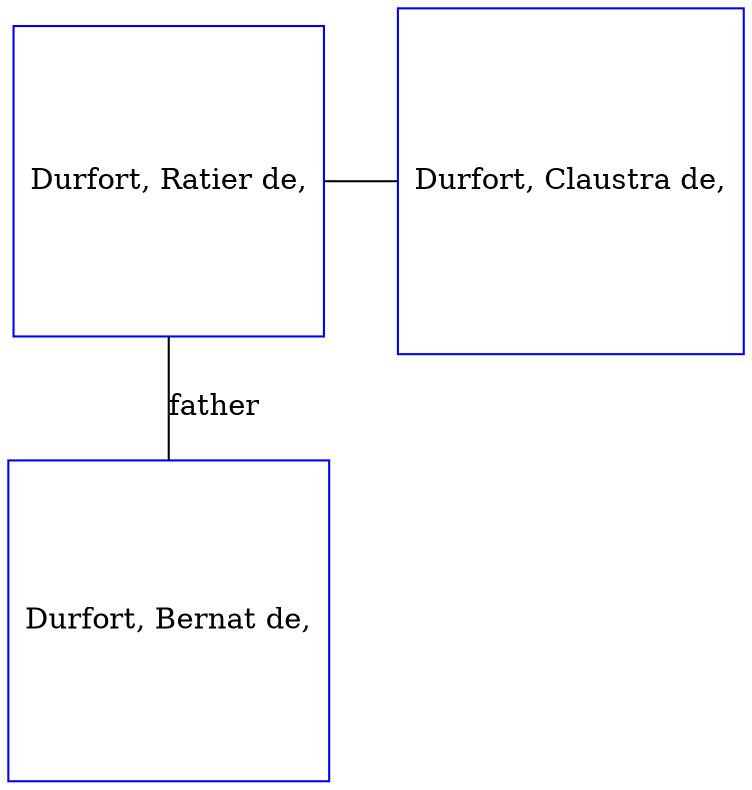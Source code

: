 digraph D {
    edge [dir=none];    node [shape=box];    "011246"   [label="Durfort, Ratier de,", shape=box, regular=1, color="blue"] ;
"011244"   [label="Durfort, Bernat de,", shape=box, regular=1, color="blue"] ;
"011248"   [label="Durfort, Claustra de,", shape=box, regular=1, color="blue"] ;
{rank=same; 011246->011248};
011246->011244 [label="father",arrowsize=0.0]; 
}